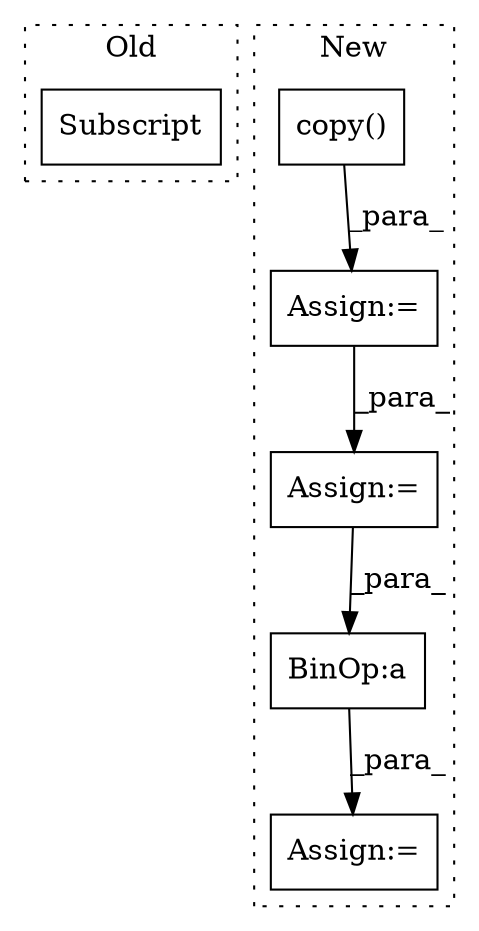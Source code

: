 digraph G {
subgraph cluster0 {
1 [label="Subscript" a="63" s="20204,0" l="36,0" shape="box"];
label = "Old";
style="dotted";
}
subgraph cluster1 {
2 [label="copy()" a="75" s="22249" l="28" shape="box"];
3 [label="Assign:=" a="68" s="22297" l="3" shape="box"];
4 [label="Assign:=" a="68" s="22368" l="3" shape="box"];
5 [label="Assign:=" a="68" s="22246" l="3" shape="box"];
6 [label="BinOp:a" a="82" s="22378" l="12" shape="box"];
label = "New";
style="dotted";
}
2 -> 5 [label="_para_"];
3 -> 6 [label="_para_"];
5 -> 3 [label="_para_"];
6 -> 4 [label="_para_"];
}